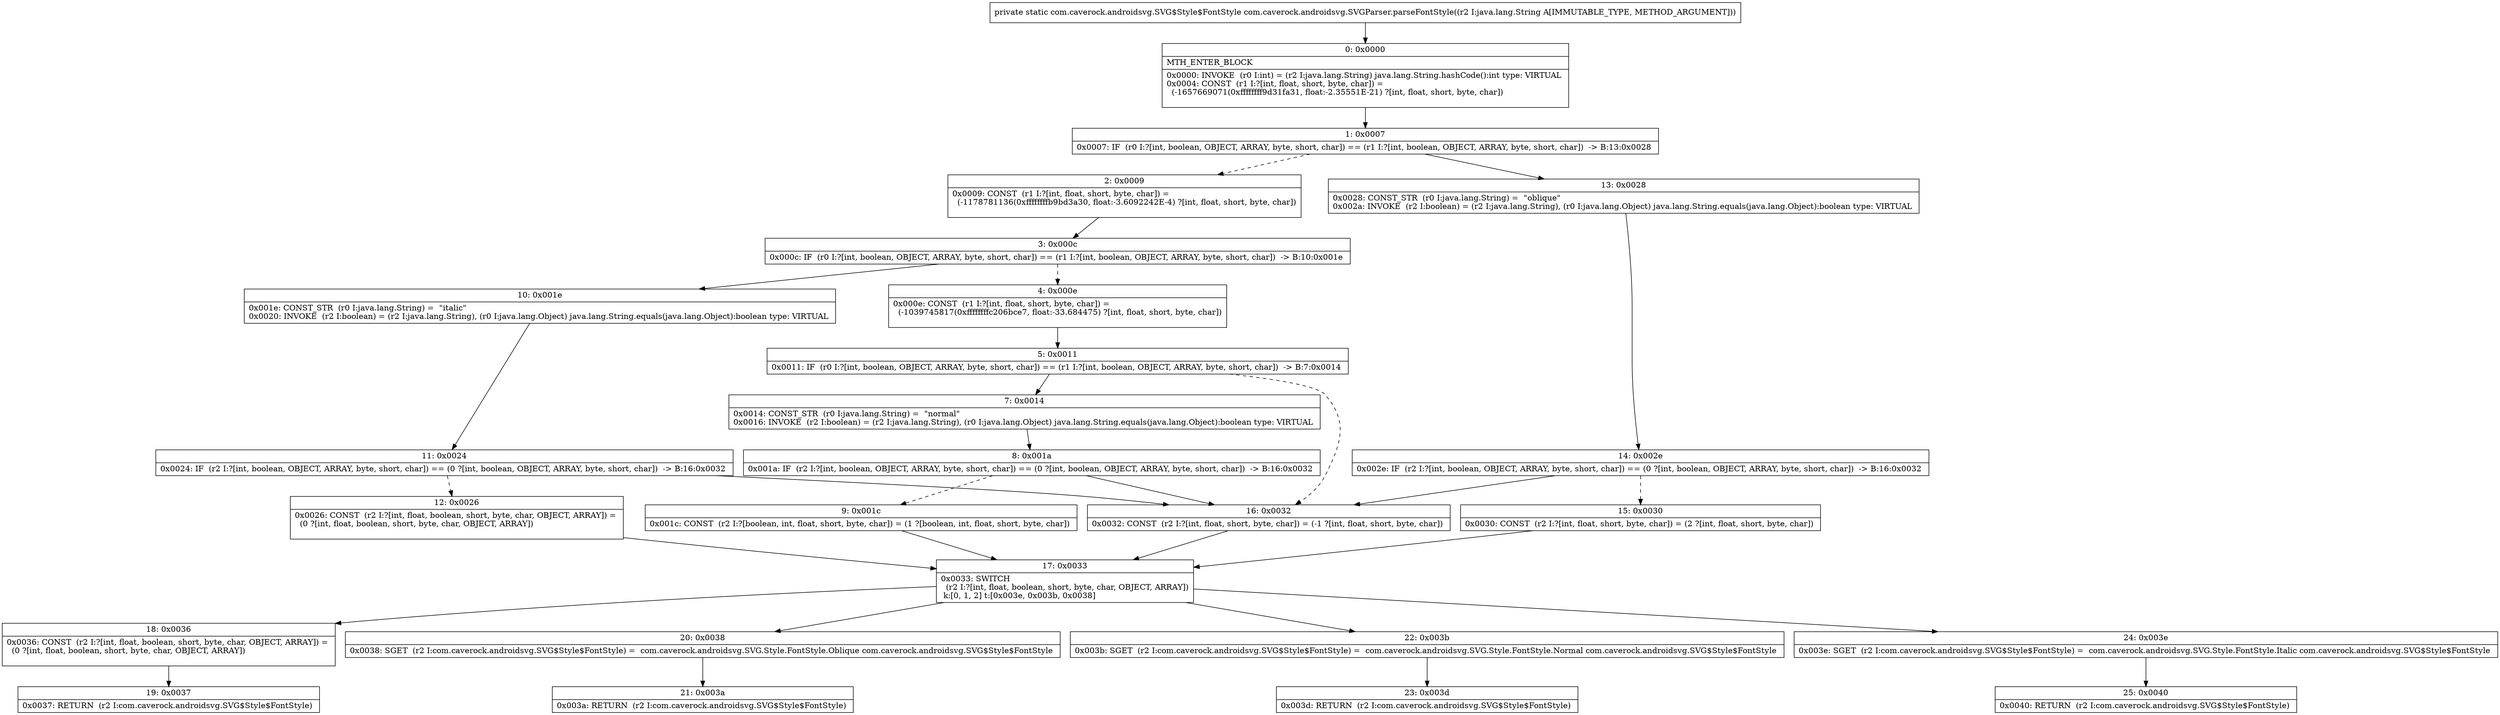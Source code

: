 digraph "CFG forcom.caverock.androidsvg.SVGParser.parseFontStyle(Ljava\/lang\/String;)Lcom\/caverock\/androidsvg\/SVG$Style$FontStyle;" {
Node_0 [shape=record,label="{0\:\ 0x0000|MTH_ENTER_BLOCK\l|0x0000: INVOKE  (r0 I:int) = (r2 I:java.lang.String) java.lang.String.hashCode():int type: VIRTUAL \l0x0004: CONST  (r1 I:?[int, float, short, byte, char]) = \l  (\-1657669071(0xffffffff9d31fa31, float:\-2.35551E\-21) ?[int, float, short, byte, char])\l \l}"];
Node_1 [shape=record,label="{1\:\ 0x0007|0x0007: IF  (r0 I:?[int, boolean, OBJECT, ARRAY, byte, short, char]) == (r1 I:?[int, boolean, OBJECT, ARRAY, byte, short, char])  \-\> B:13:0x0028 \l}"];
Node_2 [shape=record,label="{2\:\ 0x0009|0x0009: CONST  (r1 I:?[int, float, short, byte, char]) = \l  (\-1178781136(0xffffffffb9bd3a30, float:\-3.6092242E\-4) ?[int, float, short, byte, char])\l \l}"];
Node_3 [shape=record,label="{3\:\ 0x000c|0x000c: IF  (r0 I:?[int, boolean, OBJECT, ARRAY, byte, short, char]) == (r1 I:?[int, boolean, OBJECT, ARRAY, byte, short, char])  \-\> B:10:0x001e \l}"];
Node_4 [shape=record,label="{4\:\ 0x000e|0x000e: CONST  (r1 I:?[int, float, short, byte, char]) = \l  (\-1039745817(0xffffffffc206bce7, float:\-33.684475) ?[int, float, short, byte, char])\l \l}"];
Node_5 [shape=record,label="{5\:\ 0x0011|0x0011: IF  (r0 I:?[int, boolean, OBJECT, ARRAY, byte, short, char]) == (r1 I:?[int, boolean, OBJECT, ARRAY, byte, short, char])  \-\> B:7:0x0014 \l}"];
Node_7 [shape=record,label="{7\:\ 0x0014|0x0014: CONST_STR  (r0 I:java.lang.String) =  \"normal\" \l0x0016: INVOKE  (r2 I:boolean) = (r2 I:java.lang.String), (r0 I:java.lang.Object) java.lang.String.equals(java.lang.Object):boolean type: VIRTUAL \l}"];
Node_8 [shape=record,label="{8\:\ 0x001a|0x001a: IF  (r2 I:?[int, boolean, OBJECT, ARRAY, byte, short, char]) == (0 ?[int, boolean, OBJECT, ARRAY, byte, short, char])  \-\> B:16:0x0032 \l}"];
Node_9 [shape=record,label="{9\:\ 0x001c|0x001c: CONST  (r2 I:?[boolean, int, float, short, byte, char]) = (1 ?[boolean, int, float, short, byte, char]) \l}"];
Node_10 [shape=record,label="{10\:\ 0x001e|0x001e: CONST_STR  (r0 I:java.lang.String) =  \"italic\" \l0x0020: INVOKE  (r2 I:boolean) = (r2 I:java.lang.String), (r0 I:java.lang.Object) java.lang.String.equals(java.lang.Object):boolean type: VIRTUAL \l}"];
Node_11 [shape=record,label="{11\:\ 0x0024|0x0024: IF  (r2 I:?[int, boolean, OBJECT, ARRAY, byte, short, char]) == (0 ?[int, boolean, OBJECT, ARRAY, byte, short, char])  \-\> B:16:0x0032 \l}"];
Node_12 [shape=record,label="{12\:\ 0x0026|0x0026: CONST  (r2 I:?[int, float, boolean, short, byte, char, OBJECT, ARRAY]) = \l  (0 ?[int, float, boolean, short, byte, char, OBJECT, ARRAY])\l \l}"];
Node_13 [shape=record,label="{13\:\ 0x0028|0x0028: CONST_STR  (r0 I:java.lang.String) =  \"oblique\" \l0x002a: INVOKE  (r2 I:boolean) = (r2 I:java.lang.String), (r0 I:java.lang.Object) java.lang.String.equals(java.lang.Object):boolean type: VIRTUAL \l}"];
Node_14 [shape=record,label="{14\:\ 0x002e|0x002e: IF  (r2 I:?[int, boolean, OBJECT, ARRAY, byte, short, char]) == (0 ?[int, boolean, OBJECT, ARRAY, byte, short, char])  \-\> B:16:0x0032 \l}"];
Node_15 [shape=record,label="{15\:\ 0x0030|0x0030: CONST  (r2 I:?[int, float, short, byte, char]) = (2 ?[int, float, short, byte, char]) \l}"];
Node_16 [shape=record,label="{16\:\ 0x0032|0x0032: CONST  (r2 I:?[int, float, short, byte, char]) = (\-1 ?[int, float, short, byte, char]) \l}"];
Node_17 [shape=record,label="{17\:\ 0x0033|0x0033: SWITCH  \l  (r2 I:?[int, float, boolean, short, byte, char, OBJECT, ARRAY])\l k:[0, 1, 2] t:[0x003e, 0x003b, 0x0038] \l}"];
Node_18 [shape=record,label="{18\:\ 0x0036|0x0036: CONST  (r2 I:?[int, float, boolean, short, byte, char, OBJECT, ARRAY]) = \l  (0 ?[int, float, boolean, short, byte, char, OBJECT, ARRAY])\l \l}"];
Node_19 [shape=record,label="{19\:\ 0x0037|0x0037: RETURN  (r2 I:com.caverock.androidsvg.SVG$Style$FontStyle) \l}"];
Node_20 [shape=record,label="{20\:\ 0x0038|0x0038: SGET  (r2 I:com.caverock.androidsvg.SVG$Style$FontStyle) =  com.caverock.androidsvg.SVG.Style.FontStyle.Oblique com.caverock.androidsvg.SVG$Style$FontStyle \l}"];
Node_21 [shape=record,label="{21\:\ 0x003a|0x003a: RETURN  (r2 I:com.caverock.androidsvg.SVG$Style$FontStyle) \l}"];
Node_22 [shape=record,label="{22\:\ 0x003b|0x003b: SGET  (r2 I:com.caverock.androidsvg.SVG$Style$FontStyle) =  com.caverock.androidsvg.SVG.Style.FontStyle.Normal com.caverock.androidsvg.SVG$Style$FontStyle \l}"];
Node_23 [shape=record,label="{23\:\ 0x003d|0x003d: RETURN  (r2 I:com.caverock.androidsvg.SVG$Style$FontStyle) \l}"];
Node_24 [shape=record,label="{24\:\ 0x003e|0x003e: SGET  (r2 I:com.caverock.androidsvg.SVG$Style$FontStyle) =  com.caverock.androidsvg.SVG.Style.FontStyle.Italic com.caverock.androidsvg.SVG$Style$FontStyle \l}"];
Node_25 [shape=record,label="{25\:\ 0x0040|0x0040: RETURN  (r2 I:com.caverock.androidsvg.SVG$Style$FontStyle) \l}"];
MethodNode[shape=record,label="{private static com.caverock.androidsvg.SVG$Style$FontStyle com.caverock.androidsvg.SVGParser.parseFontStyle((r2 I:java.lang.String A[IMMUTABLE_TYPE, METHOD_ARGUMENT])) }"];
MethodNode -> Node_0;
Node_0 -> Node_1;
Node_1 -> Node_2[style=dashed];
Node_1 -> Node_13;
Node_2 -> Node_3;
Node_3 -> Node_4[style=dashed];
Node_3 -> Node_10;
Node_4 -> Node_5;
Node_5 -> Node_7;
Node_5 -> Node_16[style=dashed];
Node_7 -> Node_8;
Node_8 -> Node_9[style=dashed];
Node_8 -> Node_16;
Node_9 -> Node_17;
Node_10 -> Node_11;
Node_11 -> Node_12[style=dashed];
Node_11 -> Node_16;
Node_12 -> Node_17;
Node_13 -> Node_14;
Node_14 -> Node_15[style=dashed];
Node_14 -> Node_16;
Node_15 -> Node_17;
Node_16 -> Node_17;
Node_17 -> Node_18;
Node_17 -> Node_20;
Node_17 -> Node_22;
Node_17 -> Node_24;
Node_18 -> Node_19;
Node_20 -> Node_21;
Node_22 -> Node_23;
Node_24 -> Node_25;
}

